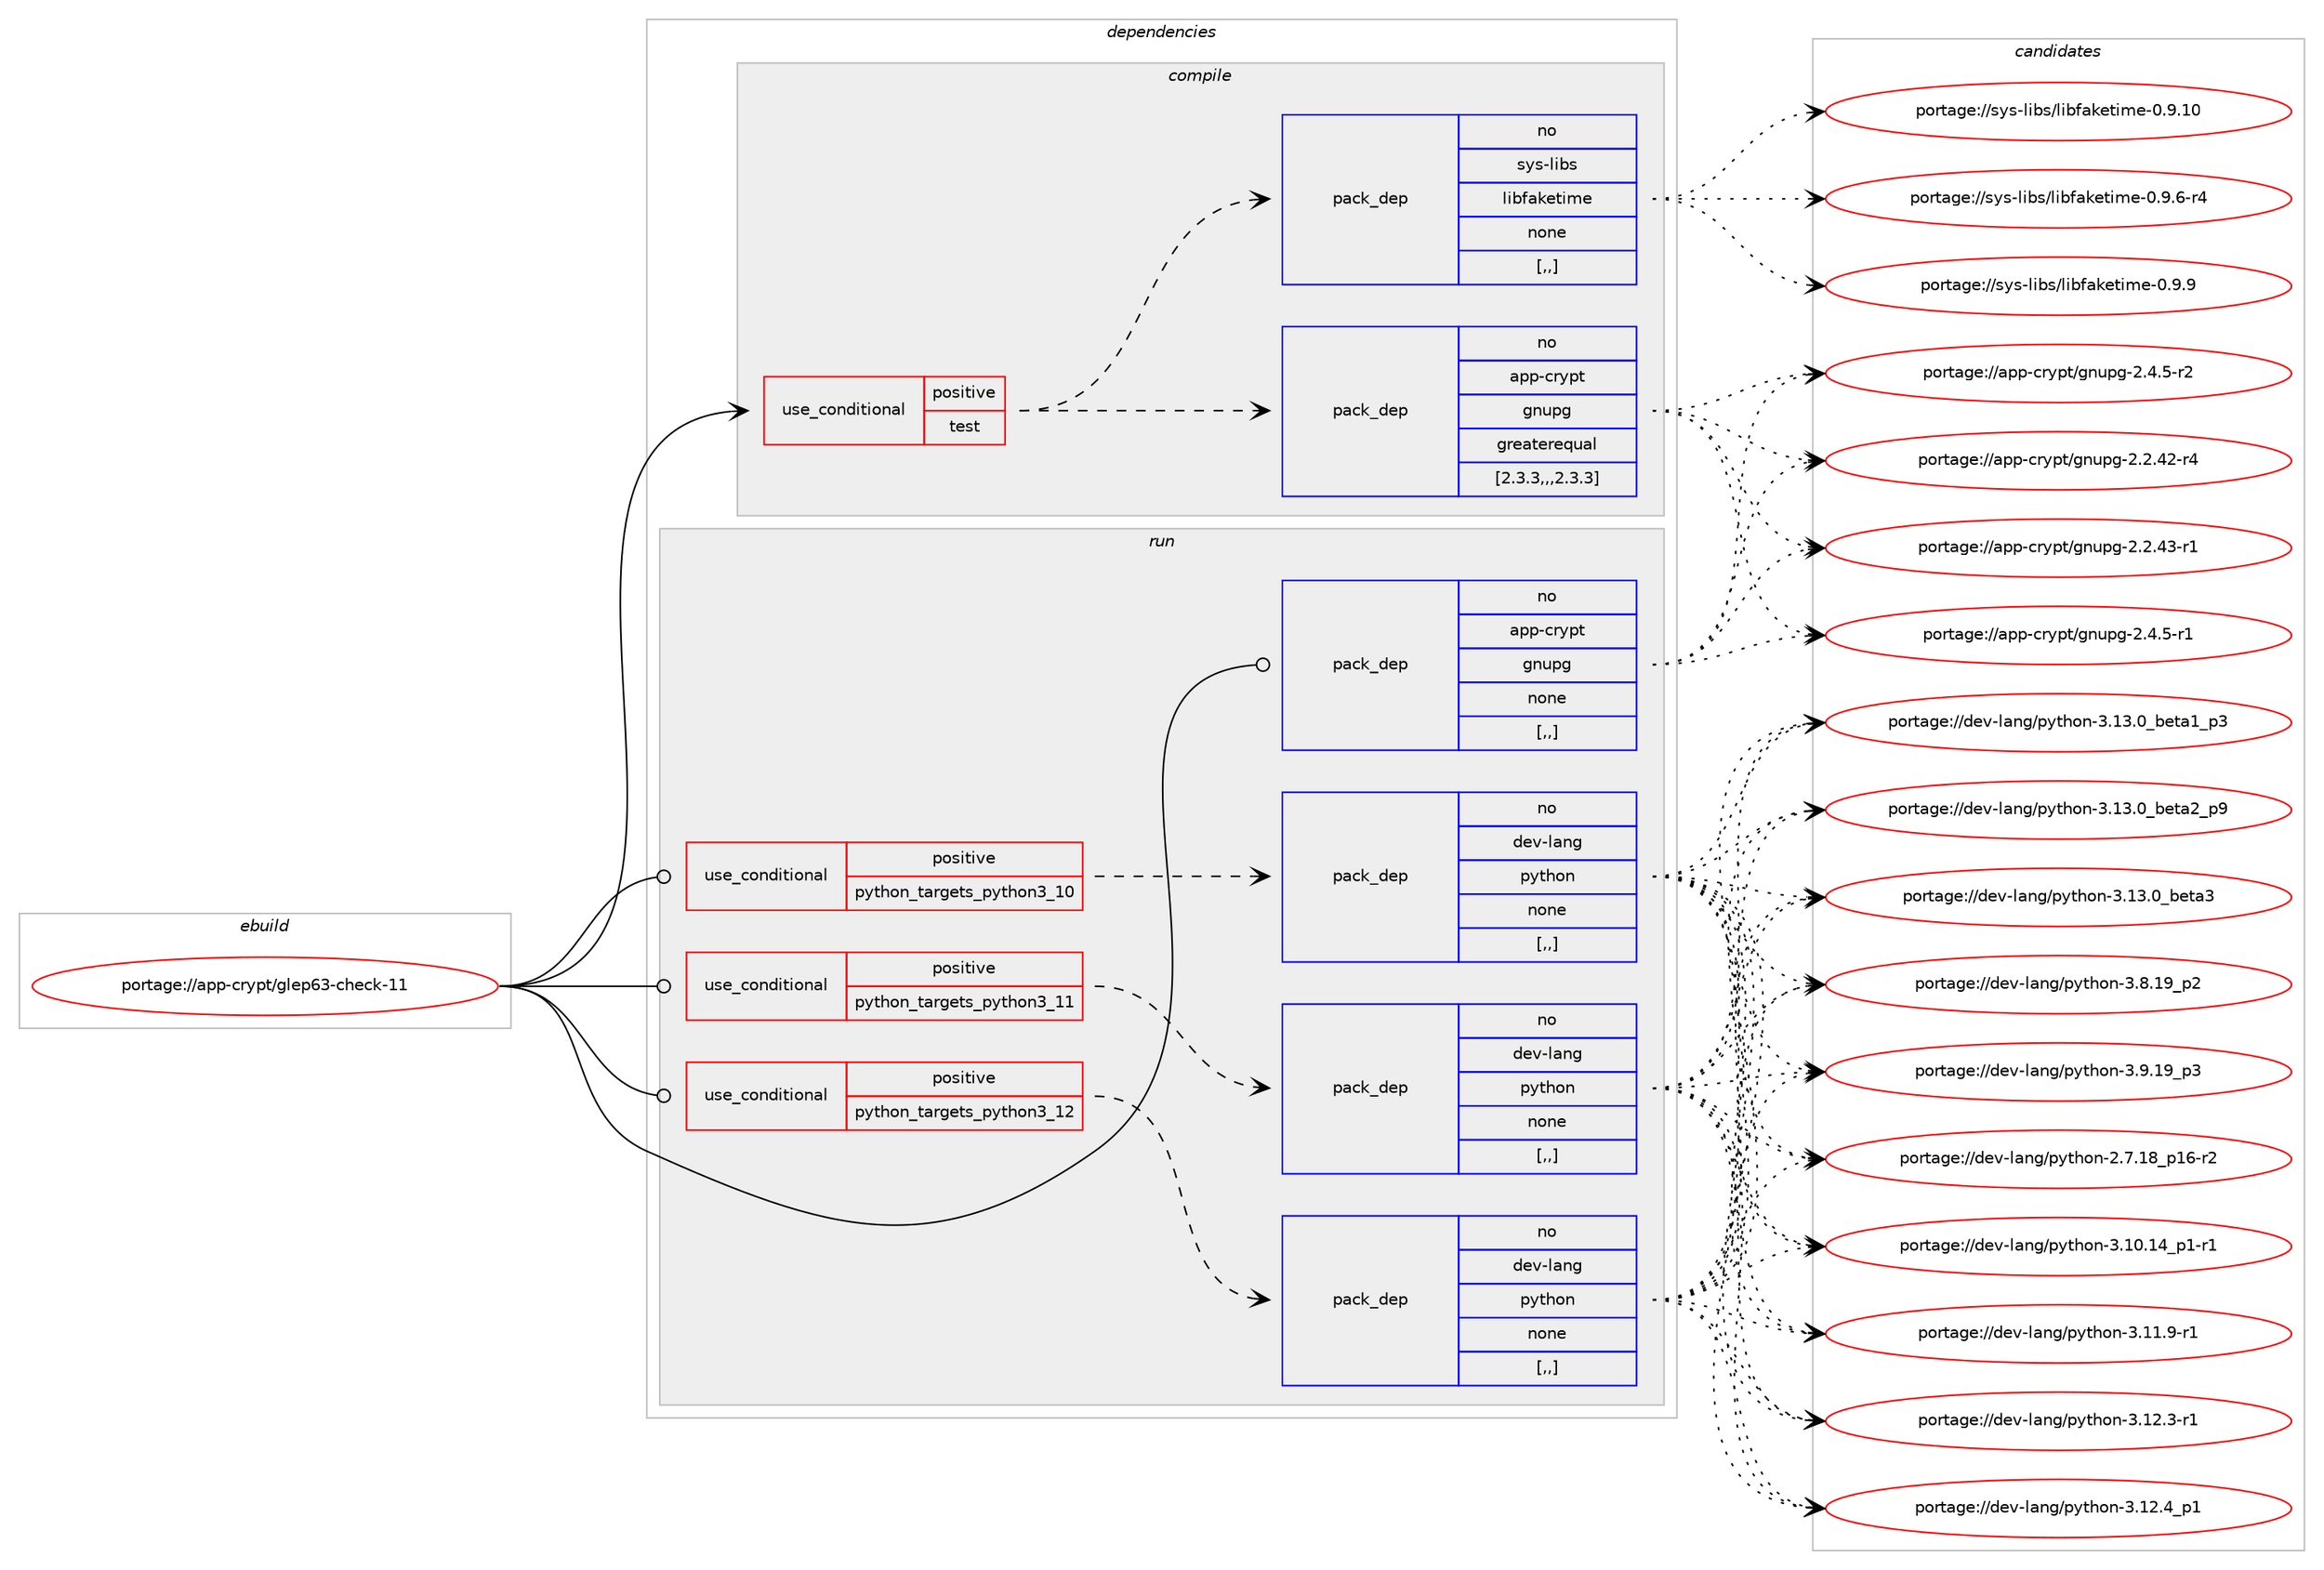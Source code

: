 digraph prolog {

# *************
# Graph options
# *************

newrank=true;
concentrate=true;
compound=true;
graph [rankdir=LR,fontname=Helvetica,fontsize=10,ranksep=1.5];#, ranksep=2.5, nodesep=0.2];
edge  [arrowhead=vee];
node  [fontname=Helvetica,fontsize=10];

# **********
# The ebuild
# **********

subgraph cluster_leftcol {
color=gray;
rank=same;
label=<<i>ebuild</i>>;
id [label="portage://app-crypt/glep63-check-11", color=red, width=4, href="../app-crypt/glep63-check-11.svg"];
}

# ****************
# The dependencies
# ****************

subgraph cluster_midcol {
color=gray;
label=<<i>dependencies</i>>;
subgraph cluster_compile {
fillcolor="#eeeeee";
style=filled;
label=<<i>compile</i>>;
subgraph cond3231 {
dependency12221 [label=<<TABLE BORDER="0" CELLBORDER="1" CELLSPACING="0" CELLPADDING="4"><TR><TD ROWSPAN="3" CELLPADDING="10">use_conditional</TD></TR><TR><TD>positive</TD></TR><TR><TD>test</TD></TR></TABLE>>, shape=none, color=red];
subgraph pack8920 {
dependency12222 [label=<<TABLE BORDER="0" CELLBORDER="1" CELLSPACING="0" CELLPADDING="4" WIDTH="220"><TR><TD ROWSPAN="6" CELLPADDING="30">pack_dep</TD></TR><TR><TD WIDTH="110">no</TD></TR><TR><TD>app-crypt</TD></TR><TR><TD>gnupg</TD></TR><TR><TD>greaterequal</TD></TR><TR><TD>[2.3.3,,,2.3.3]</TD></TR></TABLE>>, shape=none, color=blue];
}
dependency12221:e -> dependency12222:w [weight=20,style="dashed",arrowhead="vee"];
subgraph pack8921 {
dependency12223 [label=<<TABLE BORDER="0" CELLBORDER="1" CELLSPACING="0" CELLPADDING="4" WIDTH="220"><TR><TD ROWSPAN="6" CELLPADDING="30">pack_dep</TD></TR><TR><TD WIDTH="110">no</TD></TR><TR><TD>sys-libs</TD></TR><TR><TD>libfaketime</TD></TR><TR><TD>none</TD></TR><TR><TD>[,,]</TD></TR></TABLE>>, shape=none, color=blue];
}
dependency12221:e -> dependency12223:w [weight=20,style="dashed",arrowhead="vee"];
}
id:e -> dependency12221:w [weight=20,style="solid",arrowhead="vee"];
}
subgraph cluster_compileandrun {
fillcolor="#eeeeee";
style=filled;
label=<<i>compile and run</i>>;
}
subgraph cluster_run {
fillcolor="#eeeeee";
style=filled;
label=<<i>run</i>>;
subgraph cond3232 {
dependency12224 [label=<<TABLE BORDER="0" CELLBORDER="1" CELLSPACING="0" CELLPADDING="4"><TR><TD ROWSPAN="3" CELLPADDING="10">use_conditional</TD></TR><TR><TD>positive</TD></TR><TR><TD>python_targets_python3_10</TD></TR></TABLE>>, shape=none, color=red];
subgraph pack8922 {
dependency12225 [label=<<TABLE BORDER="0" CELLBORDER="1" CELLSPACING="0" CELLPADDING="4" WIDTH="220"><TR><TD ROWSPAN="6" CELLPADDING="30">pack_dep</TD></TR><TR><TD WIDTH="110">no</TD></TR><TR><TD>dev-lang</TD></TR><TR><TD>python</TD></TR><TR><TD>none</TD></TR><TR><TD>[,,]</TD></TR></TABLE>>, shape=none, color=blue];
}
dependency12224:e -> dependency12225:w [weight=20,style="dashed",arrowhead="vee"];
}
id:e -> dependency12224:w [weight=20,style="solid",arrowhead="odot"];
subgraph cond3233 {
dependency12226 [label=<<TABLE BORDER="0" CELLBORDER="1" CELLSPACING="0" CELLPADDING="4"><TR><TD ROWSPAN="3" CELLPADDING="10">use_conditional</TD></TR><TR><TD>positive</TD></TR><TR><TD>python_targets_python3_11</TD></TR></TABLE>>, shape=none, color=red];
subgraph pack8923 {
dependency12227 [label=<<TABLE BORDER="0" CELLBORDER="1" CELLSPACING="0" CELLPADDING="4" WIDTH="220"><TR><TD ROWSPAN="6" CELLPADDING="30">pack_dep</TD></TR><TR><TD WIDTH="110">no</TD></TR><TR><TD>dev-lang</TD></TR><TR><TD>python</TD></TR><TR><TD>none</TD></TR><TR><TD>[,,]</TD></TR></TABLE>>, shape=none, color=blue];
}
dependency12226:e -> dependency12227:w [weight=20,style="dashed",arrowhead="vee"];
}
id:e -> dependency12226:w [weight=20,style="solid",arrowhead="odot"];
subgraph cond3234 {
dependency12228 [label=<<TABLE BORDER="0" CELLBORDER="1" CELLSPACING="0" CELLPADDING="4"><TR><TD ROWSPAN="3" CELLPADDING="10">use_conditional</TD></TR><TR><TD>positive</TD></TR><TR><TD>python_targets_python3_12</TD></TR></TABLE>>, shape=none, color=red];
subgraph pack8924 {
dependency12229 [label=<<TABLE BORDER="0" CELLBORDER="1" CELLSPACING="0" CELLPADDING="4" WIDTH="220"><TR><TD ROWSPAN="6" CELLPADDING="30">pack_dep</TD></TR><TR><TD WIDTH="110">no</TD></TR><TR><TD>dev-lang</TD></TR><TR><TD>python</TD></TR><TR><TD>none</TD></TR><TR><TD>[,,]</TD></TR></TABLE>>, shape=none, color=blue];
}
dependency12228:e -> dependency12229:w [weight=20,style="dashed",arrowhead="vee"];
}
id:e -> dependency12228:w [weight=20,style="solid",arrowhead="odot"];
subgraph pack8925 {
dependency12230 [label=<<TABLE BORDER="0" CELLBORDER="1" CELLSPACING="0" CELLPADDING="4" WIDTH="220"><TR><TD ROWSPAN="6" CELLPADDING="30">pack_dep</TD></TR><TR><TD WIDTH="110">no</TD></TR><TR><TD>app-crypt</TD></TR><TR><TD>gnupg</TD></TR><TR><TD>none</TD></TR><TR><TD>[,,]</TD></TR></TABLE>>, shape=none, color=blue];
}
id:e -> dependency12230:w [weight=20,style="solid",arrowhead="odot"];
}
}

# **************
# The candidates
# **************

subgraph cluster_choices {
rank=same;
color=gray;
label=<<i>candidates</i>>;

subgraph choice8920 {
color=black;
nodesep=1;
choice97112112459911412111211647103110117112103455046504652504511452 [label="portage://app-crypt/gnupg-2.2.42-r4", color=red, width=4,href="../app-crypt/gnupg-2.2.42-r4.svg"];
choice97112112459911412111211647103110117112103455046504652514511449 [label="portage://app-crypt/gnupg-2.2.43-r1", color=red, width=4,href="../app-crypt/gnupg-2.2.43-r1.svg"];
choice971121124599114121112116471031101171121034550465246534511449 [label="portage://app-crypt/gnupg-2.4.5-r1", color=red, width=4,href="../app-crypt/gnupg-2.4.5-r1.svg"];
choice971121124599114121112116471031101171121034550465246534511450 [label="portage://app-crypt/gnupg-2.4.5-r2", color=red, width=4,href="../app-crypt/gnupg-2.4.5-r2.svg"];
dependency12222:e -> choice97112112459911412111211647103110117112103455046504652504511452:w [style=dotted,weight="100"];
dependency12222:e -> choice97112112459911412111211647103110117112103455046504652514511449:w [style=dotted,weight="100"];
dependency12222:e -> choice971121124599114121112116471031101171121034550465246534511449:w [style=dotted,weight="100"];
dependency12222:e -> choice971121124599114121112116471031101171121034550465246534511450:w [style=dotted,weight="100"];
}
subgraph choice8921 {
color=black;
nodesep=1;
choice115121115451081059811547108105981029710710111610510910145484657464948 [label="portage://sys-libs/libfaketime-0.9.10", color=red, width=4,href="../sys-libs/libfaketime-0.9.10.svg"];
choice11512111545108105981154710810598102971071011161051091014548465746544511452 [label="portage://sys-libs/libfaketime-0.9.6-r4", color=red, width=4,href="../sys-libs/libfaketime-0.9.6-r4.svg"];
choice1151211154510810598115471081059810297107101116105109101454846574657 [label="portage://sys-libs/libfaketime-0.9.9", color=red, width=4,href="../sys-libs/libfaketime-0.9.9.svg"];
dependency12223:e -> choice115121115451081059811547108105981029710710111610510910145484657464948:w [style=dotted,weight="100"];
dependency12223:e -> choice11512111545108105981154710810598102971071011161051091014548465746544511452:w [style=dotted,weight="100"];
dependency12223:e -> choice1151211154510810598115471081059810297107101116105109101454846574657:w [style=dotted,weight="100"];
}
subgraph choice8922 {
color=black;
nodesep=1;
choice100101118451089711010347112121116104111110455046554649569511249544511450 [label="portage://dev-lang/python-2.7.18_p16-r2", color=red, width=4,href="../dev-lang/python-2.7.18_p16-r2.svg"];
choice100101118451089711010347112121116104111110455146494846495295112494511449 [label="portage://dev-lang/python-3.10.14_p1-r1", color=red, width=4,href="../dev-lang/python-3.10.14_p1-r1.svg"];
choice100101118451089711010347112121116104111110455146494946574511449 [label="portage://dev-lang/python-3.11.9-r1", color=red, width=4,href="../dev-lang/python-3.11.9-r1.svg"];
choice100101118451089711010347112121116104111110455146495046514511449 [label="portage://dev-lang/python-3.12.3-r1", color=red, width=4,href="../dev-lang/python-3.12.3-r1.svg"];
choice100101118451089711010347112121116104111110455146495046529511249 [label="portage://dev-lang/python-3.12.4_p1", color=red, width=4,href="../dev-lang/python-3.12.4_p1.svg"];
choice10010111845108971101034711212111610411111045514649514648959810111697499511251 [label="portage://dev-lang/python-3.13.0_beta1_p3", color=red, width=4,href="../dev-lang/python-3.13.0_beta1_p3.svg"];
choice10010111845108971101034711212111610411111045514649514648959810111697509511257 [label="portage://dev-lang/python-3.13.0_beta2_p9", color=red, width=4,href="../dev-lang/python-3.13.0_beta2_p9.svg"];
choice1001011184510897110103471121211161041111104551464951464895981011169751 [label="portage://dev-lang/python-3.13.0_beta3", color=red, width=4,href="../dev-lang/python-3.13.0_beta3.svg"];
choice100101118451089711010347112121116104111110455146564649579511250 [label="portage://dev-lang/python-3.8.19_p2", color=red, width=4,href="../dev-lang/python-3.8.19_p2.svg"];
choice100101118451089711010347112121116104111110455146574649579511251 [label="portage://dev-lang/python-3.9.19_p3", color=red, width=4,href="../dev-lang/python-3.9.19_p3.svg"];
dependency12225:e -> choice100101118451089711010347112121116104111110455046554649569511249544511450:w [style=dotted,weight="100"];
dependency12225:e -> choice100101118451089711010347112121116104111110455146494846495295112494511449:w [style=dotted,weight="100"];
dependency12225:e -> choice100101118451089711010347112121116104111110455146494946574511449:w [style=dotted,weight="100"];
dependency12225:e -> choice100101118451089711010347112121116104111110455146495046514511449:w [style=dotted,weight="100"];
dependency12225:e -> choice100101118451089711010347112121116104111110455146495046529511249:w [style=dotted,weight="100"];
dependency12225:e -> choice10010111845108971101034711212111610411111045514649514648959810111697499511251:w [style=dotted,weight="100"];
dependency12225:e -> choice10010111845108971101034711212111610411111045514649514648959810111697509511257:w [style=dotted,weight="100"];
dependency12225:e -> choice1001011184510897110103471121211161041111104551464951464895981011169751:w [style=dotted,weight="100"];
dependency12225:e -> choice100101118451089711010347112121116104111110455146564649579511250:w [style=dotted,weight="100"];
dependency12225:e -> choice100101118451089711010347112121116104111110455146574649579511251:w [style=dotted,weight="100"];
}
subgraph choice8923 {
color=black;
nodesep=1;
choice100101118451089711010347112121116104111110455046554649569511249544511450 [label="portage://dev-lang/python-2.7.18_p16-r2", color=red, width=4,href="../dev-lang/python-2.7.18_p16-r2.svg"];
choice100101118451089711010347112121116104111110455146494846495295112494511449 [label="portage://dev-lang/python-3.10.14_p1-r1", color=red, width=4,href="../dev-lang/python-3.10.14_p1-r1.svg"];
choice100101118451089711010347112121116104111110455146494946574511449 [label="portage://dev-lang/python-3.11.9-r1", color=red, width=4,href="../dev-lang/python-3.11.9-r1.svg"];
choice100101118451089711010347112121116104111110455146495046514511449 [label="portage://dev-lang/python-3.12.3-r1", color=red, width=4,href="../dev-lang/python-3.12.3-r1.svg"];
choice100101118451089711010347112121116104111110455146495046529511249 [label="portage://dev-lang/python-3.12.4_p1", color=red, width=4,href="../dev-lang/python-3.12.4_p1.svg"];
choice10010111845108971101034711212111610411111045514649514648959810111697499511251 [label="portage://dev-lang/python-3.13.0_beta1_p3", color=red, width=4,href="../dev-lang/python-3.13.0_beta1_p3.svg"];
choice10010111845108971101034711212111610411111045514649514648959810111697509511257 [label="portage://dev-lang/python-3.13.0_beta2_p9", color=red, width=4,href="../dev-lang/python-3.13.0_beta2_p9.svg"];
choice1001011184510897110103471121211161041111104551464951464895981011169751 [label="portage://dev-lang/python-3.13.0_beta3", color=red, width=4,href="../dev-lang/python-3.13.0_beta3.svg"];
choice100101118451089711010347112121116104111110455146564649579511250 [label="portage://dev-lang/python-3.8.19_p2", color=red, width=4,href="../dev-lang/python-3.8.19_p2.svg"];
choice100101118451089711010347112121116104111110455146574649579511251 [label="portage://dev-lang/python-3.9.19_p3", color=red, width=4,href="../dev-lang/python-3.9.19_p3.svg"];
dependency12227:e -> choice100101118451089711010347112121116104111110455046554649569511249544511450:w [style=dotted,weight="100"];
dependency12227:e -> choice100101118451089711010347112121116104111110455146494846495295112494511449:w [style=dotted,weight="100"];
dependency12227:e -> choice100101118451089711010347112121116104111110455146494946574511449:w [style=dotted,weight="100"];
dependency12227:e -> choice100101118451089711010347112121116104111110455146495046514511449:w [style=dotted,weight="100"];
dependency12227:e -> choice100101118451089711010347112121116104111110455146495046529511249:w [style=dotted,weight="100"];
dependency12227:e -> choice10010111845108971101034711212111610411111045514649514648959810111697499511251:w [style=dotted,weight="100"];
dependency12227:e -> choice10010111845108971101034711212111610411111045514649514648959810111697509511257:w [style=dotted,weight="100"];
dependency12227:e -> choice1001011184510897110103471121211161041111104551464951464895981011169751:w [style=dotted,weight="100"];
dependency12227:e -> choice100101118451089711010347112121116104111110455146564649579511250:w [style=dotted,weight="100"];
dependency12227:e -> choice100101118451089711010347112121116104111110455146574649579511251:w [style=dotted,weight="100"];
}
subgraph choice8924 {
color=black;
nodesep=1;
choice100101118451089711010347112121116104111110455046554649569511249544511450 [label="portage://dev-lang/python-2.7.18_p16-r2", color=red, width=4,href="../dev-lang/python-2.7.18_p16-r2.svg"];
choice100101118451089711010347112121116104111110455146494846495295112494511449 [label="portage://dev-lang/python-3.10.14_p1-r1", color=red, width=4,href="../dev-lang/python-3.10.14_p1-r1.svg"];
choice100101118451089711010347112121116104111110455146494946574511449 [label="portage://dev-lang/python-3.11.9-r1", color=red, width=4,href="../dev-lang/python-3.11.9-r1.svg"];
choice100101118451089711010347112121116104111110455146495046514511449 [label="portage://dev-lang/python-3.12.3-r1", color=red, width=4,href="../dev-lang/python-3.12.3-r1.svg"];
choice100101118451089711010347112121116104111110455146495046529511249 [label="portage://dev-lang/python-3.12.4_p1", color=red, width=4,href="../dev-lang/python-3.12.4_p1.svg"];
choice10010111845108971101034711212111610411111045514649514648959810111697499511251 [label="portage://dev-lang/python-3.13.0_beta1_p3", color=red, width=4,href="../dev-lang/python-3.13.0_beta1_p3.svg"];
choice10010111845108971101034711212111610411111045514649514648959810111697509511257 [label="portage://dev-lang/python-3.13.0_beta2_p9", color=red, width=4,href="../dev-lang/python-3.13.0_beta2_p9.svg"];
choice1001011184510897110103471121211161041111104551464951464895981011169751 [label="portage://dev-lang/python-3.13.0_beta3", color=red, width=4,href="../dev-lang/python-3.13.0_beta3.svg"];
choice100101118451089711010347112121116104111110455146564649579511250 [label="portage://dev-lang/python-3.8.19_p2", color=red, width=4,href="../dev-lang/python-3.8.19_p2.svg"];
choice100101118451089711010347112121116104111110455146574649579511251 [label="portage://dev-lang/python-3.9.19_p3", color=red, width=4,href="../dev-lang/python-3.9.19_p3.svg"];
dependency12229:e -> choice100101118451089711010347112121116104111110455046554649569511249544511450:w [style=dotted,weight="100"];
dependency12229:e -> choice100101118451089711010347112121116104111110455146494846495295112494511449:w [style=dotted,weight="100"];
dependency12229:e -> choice100101118451089711010347112121116104111110455146494946574511449:w [style=dotted,weight="100"];
dependency12229:e -> choice100101118451089711010347112121116104111110455146495046514511449:w [style=dotted,weight="100"];
dependency12229:e -> choice100101118451089711010347112121116104111110455146495046529511249:w [style=dotted,weight="100"];
dependency12229:e -> choice10010111845108971101034711212111610411111045514649514648959810111697499511251:w [style=dotted,weight="100"];
dependency12229:e -> choice10010111845108971101034711212111610411111045514649514648959810111697509511257:w [style=dotted,weight="100"];
dependency12229:e -> choice1001011184510897110103471121211161041111104551464951464895981011169751:w [style=dotted,weight="100"];
dependency12229:e -> choice100101118451089711010347112121116104111110455146564649579511250:w [style=dotted,weight="100"];
dependency12229:e -> choice100101118451089711010347112121116104111110455146574649579511251:w [style=dotted,weight="100"];
}
subgraph choice8925 {
color=black;
nodesep=1;
choice97112112459911412111211647103110117112103455046504652504511452 [label="portage://app-crypt/gnupg-2.2.42-r4", color=red, width=4,href="../app-crypt/gnupg-2.2.42-r4.svg"];
choice97112112459911412111211647103110117112103455046504652514511449 [label="portage://app-crypt/gnupg-2.2.43-r1", color=red, width=4,href="../app-crypt/gnupg-2.2.43-r1.svg"];
choice971121124599114121112116471031101171121034550465246534511449 [label="portage://app-crypt/gnupg-2.4.5-r1", color=red, width=4,href="../app-crypt/gnupg-2.4.5-r1.svg"];
choice971121124599114121112116471031101171121034550465246534511450 [label="portage://app-crypt/gnupg-2.4.5-r2", color=red, width=4,href="../app-crypt/gnupg-2.4.5-r2.svg"];
dependency12230:e -> choice97112112459911412111211647103110117112103455046504652504511452:w [style=dotted,weight="100"];
dependency12230:e -> choice97112112459911412111211647103110117112103455046504652514511449:w [style=dotted,weight="100"];
dependency12230:e -> choice971121124599114121112116471031101171121034550465246534511449:w [style=dotted,weight="100"];
dependency12230:e -> choice971121124599114121112116471031101171121034550465246534511450:w [style=dotted,weight="100"];
}
}

}
